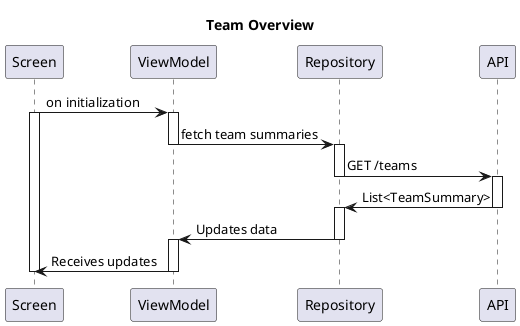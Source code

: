 @startuml
'https://plantuml.com/sequence-diagram


title Team Overview
Screen -> ViewModel: on initialization
activate Screen
activate ViewModel
ViewModel -> Repository: fetch team summaries
deactivate ViewModel
activate Repository
Repository -> API: GET /teams
deactivate Repository
activate API
API -> Repository: List<TeamSummary>
deactivate API
activate Repository
Repository -> ViewModel: Updates data
deactivate Repository
activate ViewModel
ViewModel -> Screen: Receives updates
deactivate ViewModel
deactivate Screen

@enduml